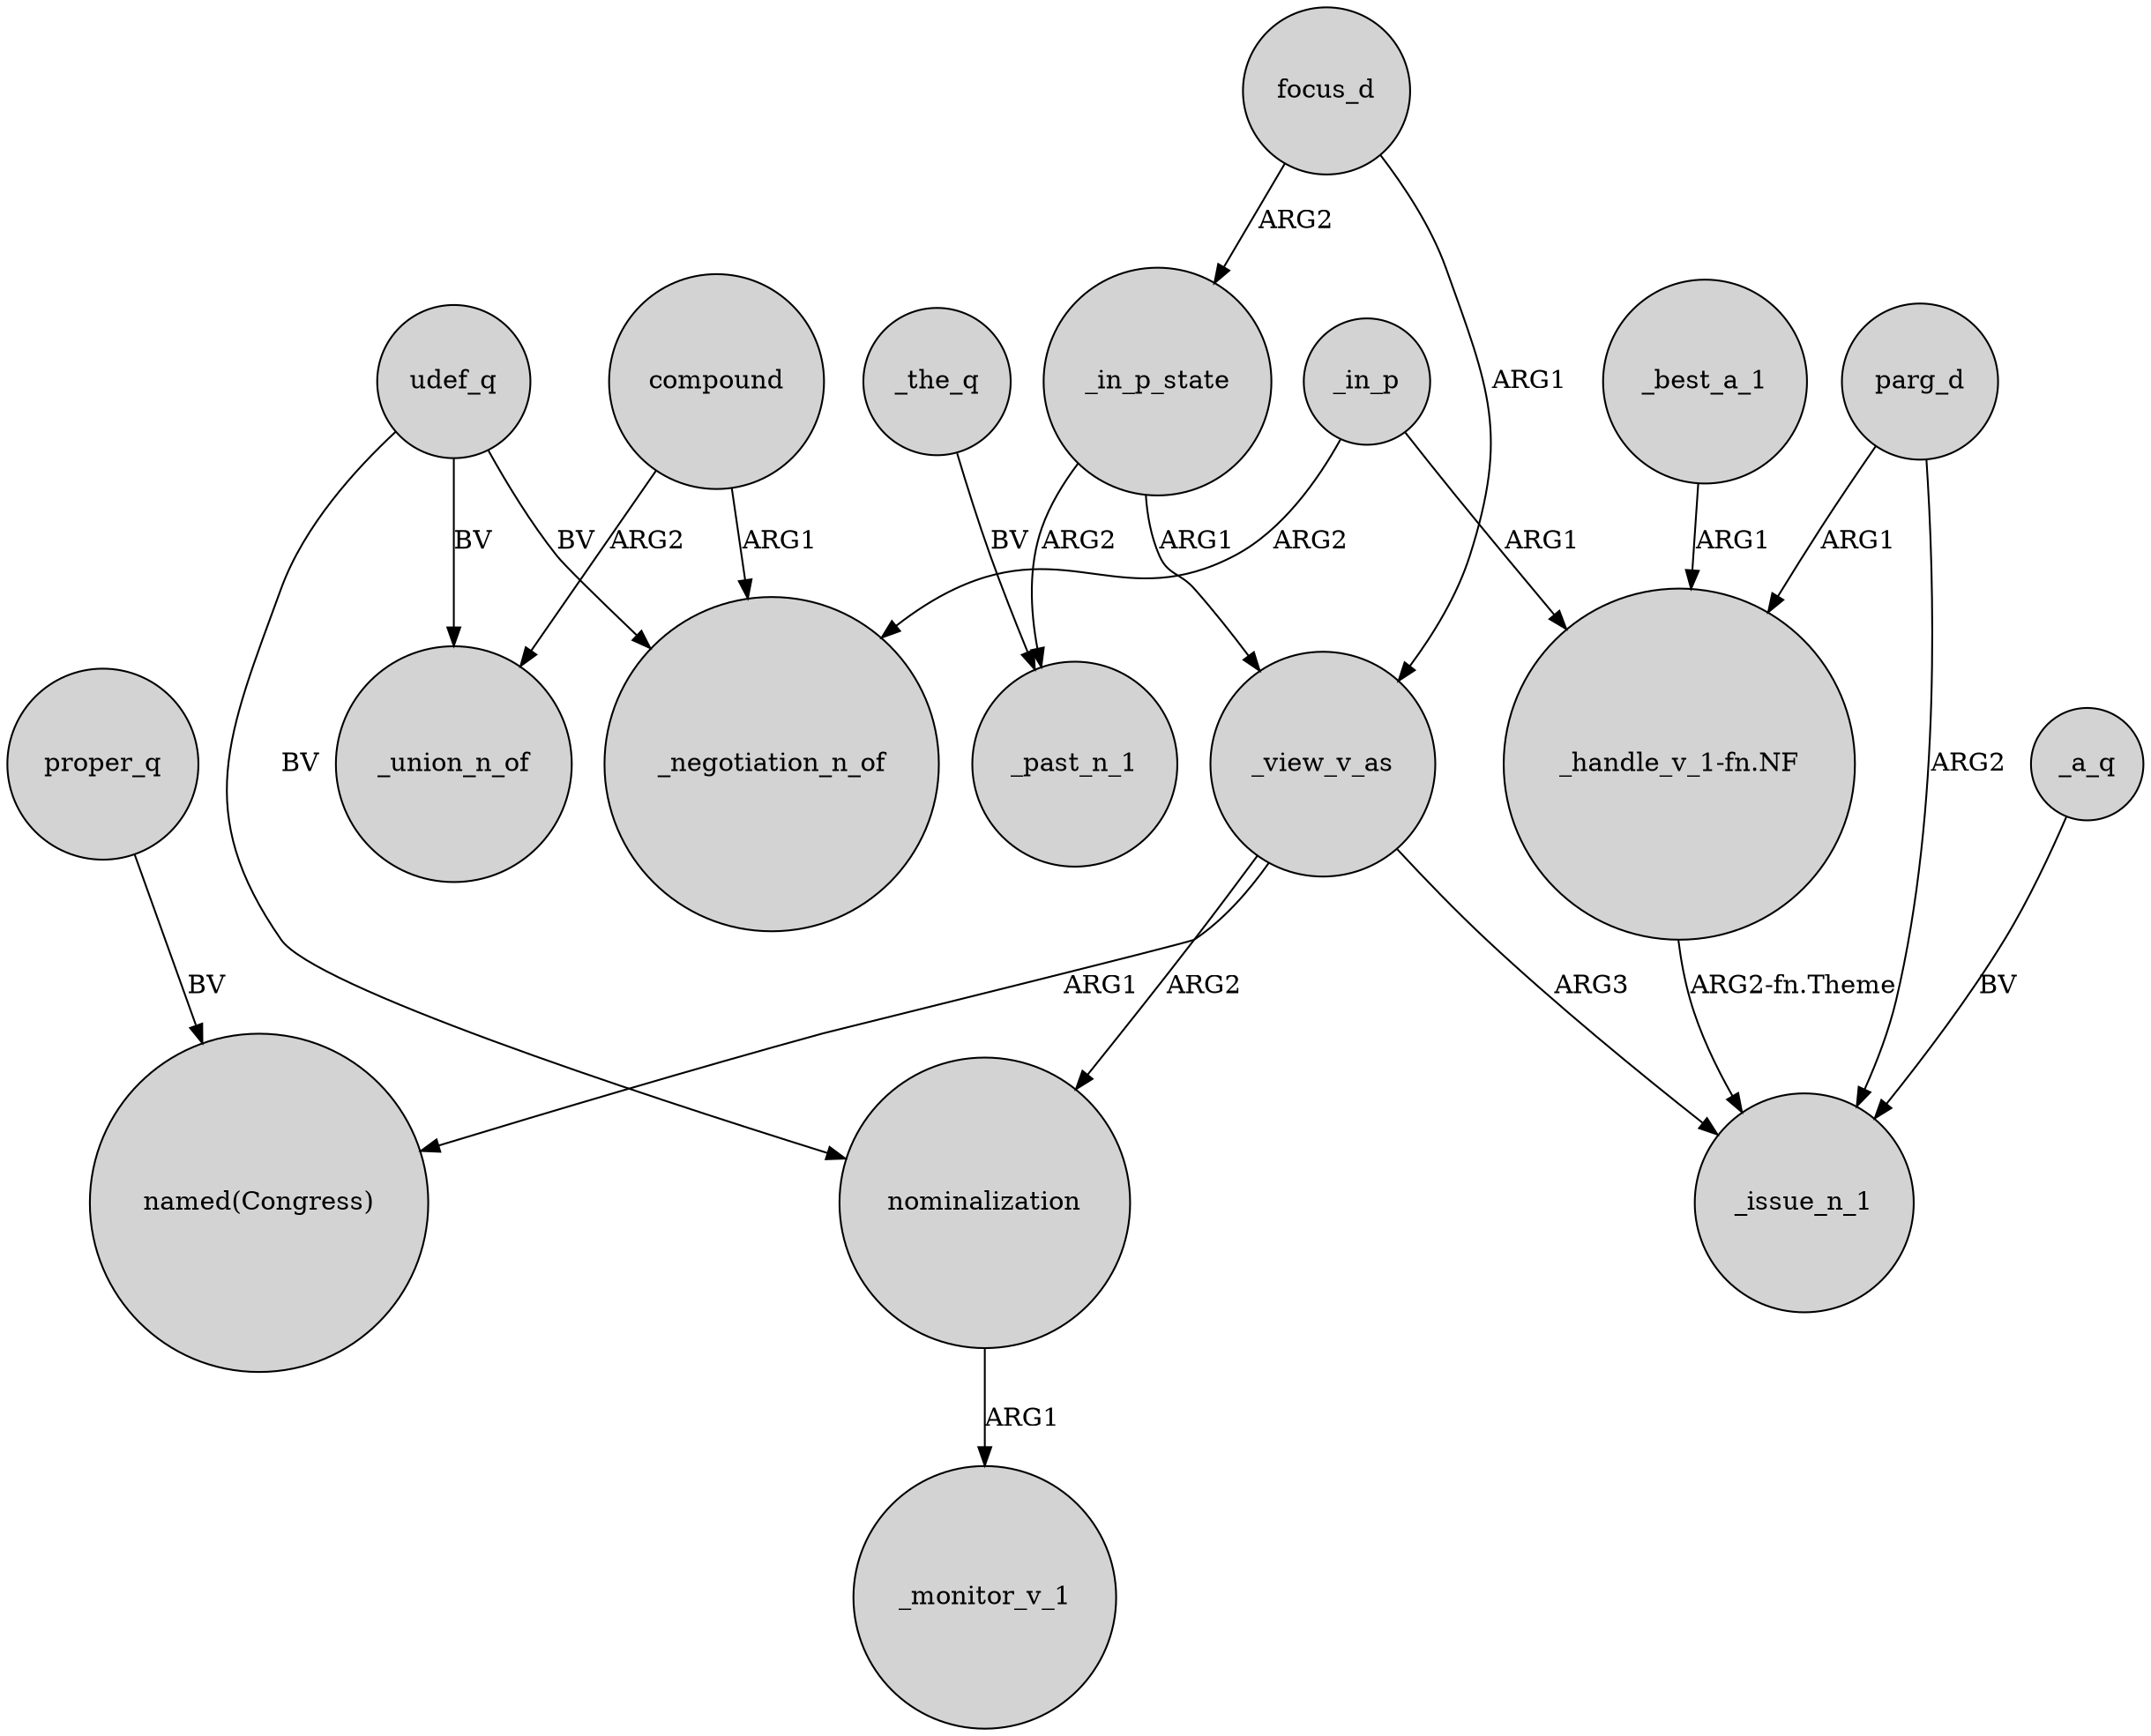 digraph {
	node [shape=circle style=filled]
	udef_q -> _negotiation_n_of [label=BV]
	"_handle_v_1-fn.NF" -> _issue_n_1 [label="ARG2-fn.Theme"]
	_in_p_state -> _view_v_as [label=ARG1]
	parg_d -> "_handle_v_1-fn.NF" [label=ARG1]
	focus_d -> _in_p_state [label=ARG2]
	_a_q -> _issue_n_1 [label=BV]
	_view_v_as -> "named(Congress)" [label=ARG1]
	udef_q -> _union_n_of [label=BV]
	_in_p_state -> _past_n_1 [label=ARG2]
	proper_q -> "named(Congress)" [label=BV]
	_best_a_1 -> "_handle_v_1-fn.NF" [label=ARG1]
	_the_q -> _past_n_1 [label=BV]
	compound -> _negotiation_n_of [label=ARG1]
	_view_v_as -> nominalization [label=ARG2]
	_in_p -> "_handle_v_1-fn.NF" [label=ARG1]
	udef_q -> nominalization [label=BV]
	compound -> _union_n_of [label=ARG2]
	parg_d -> _issue_n_1 [label=ARG2]
	focus_d -> _view_v_as [label=ARG1]
	_in_p -> _negotiation_n_of [label=ARG2]
	nominalization -> _monitor_v_1 [label=ARG1]
	_view_v_as -> _issue_n_1 [label=ARG3]
}
